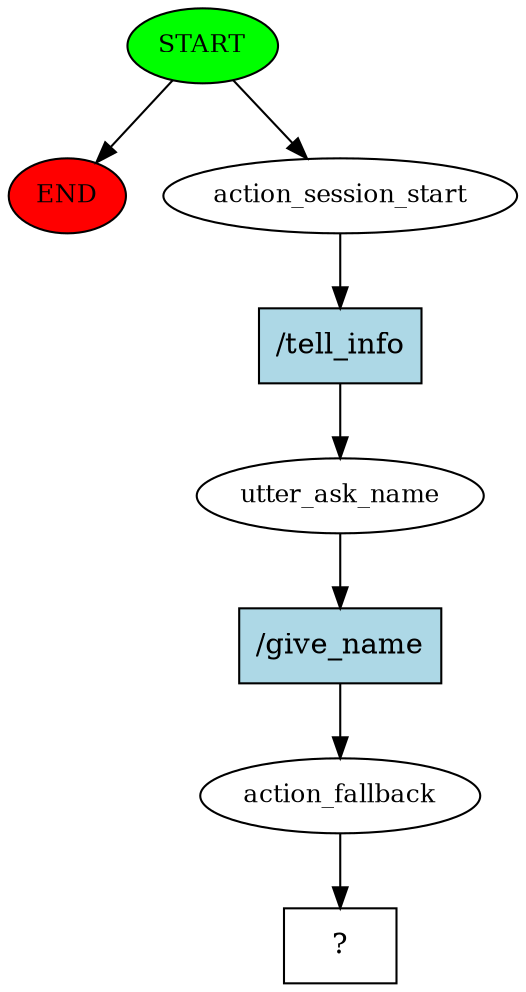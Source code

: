 digraph  {
0 [class="start active", fillcolor=green, fontsize=12, label=START, style=filled];
"-1" [class=end, fillcolor=red, fontsize=12, label=END, style=filled];
1 [class=active, fontsize=12, label=action_session_start];
2 [class=active, fontsize=12, label=utter_ask_name];
3 [class=active, fontsize=12, label=action_fallback];
4 [class="intent dashed active", label="  ?  ", shape=rect];
5 [class="intent active", fillcolor=lightblue, label="/tell_info", shape=rect, style=filled];
6 [class="intent active", fillcolor=lightblue, label="/give_name", shape=rect, style=filled];
0 -> "-1"  [class="", key=NONE, label=""];
0 -> 1  [class=active, key=NONE, label=""];
1 -> 5  [class=active, key=0];
2 -> 6  [class=active, key=0];
3 -> 4  [class=active, key=NONE, label=""];
5 -> 2  [class=active, key=0];
6 -> 3  [class=active, key=0];
}
